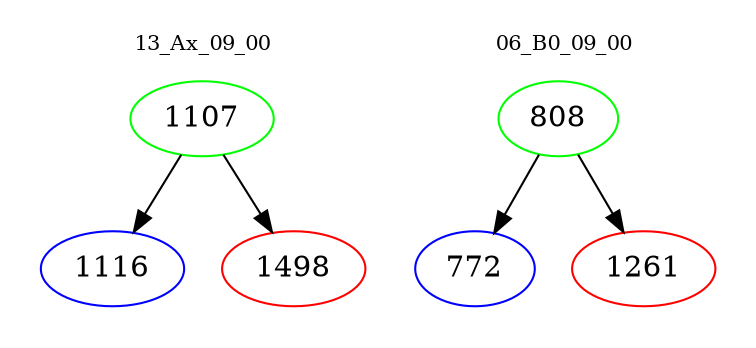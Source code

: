 digraph{
subgraph cluster_0 {
color = white
label = "13_Ax_09_00";
fontsize=10;
T0_1107 [label="1107", color="green"]
T0_1107 -> T0_1116 [color="black"]
T0_1116 [label="1116", color="blue"]
T0_1107 -> T0_1498 [color="black"]
T0_1498 [label="1498", color="red"]
}
subgraph cluster_1 {
color = white
label = "06_B0_09_00";
fontsize=10;
T1_808 [label="808", color="green"]
T1_808 -> T1_772 [color="black"]
T1_772 [label="772", color="blue"]
T1_808 -> T1_1261 [color="black"]
T1_1261 [label="1261", color="red"]
}
}
